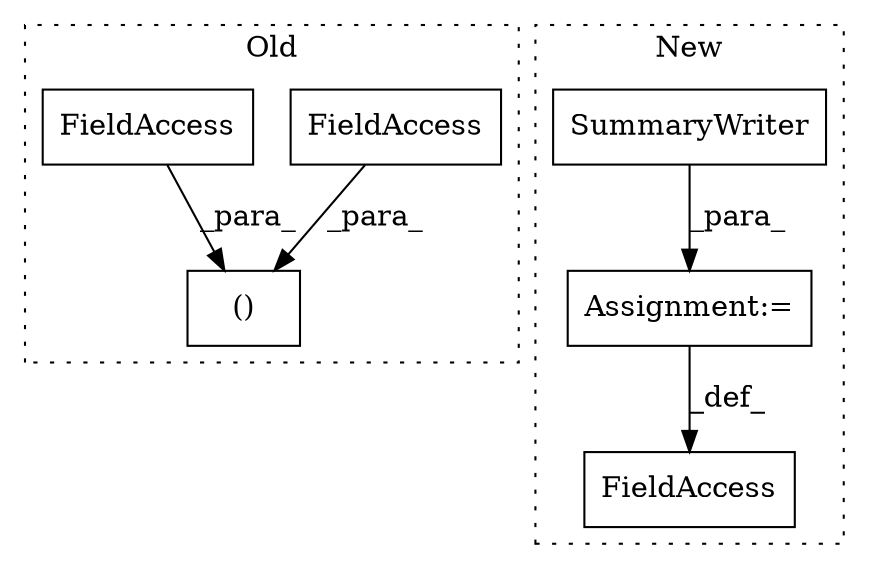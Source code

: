 digraph G {
subgraph cluster0 {
1 [label="()" a="106" s="7938" l="101" shape="box"];
3 [label="FieldAccess" a="22" s="7987" l="17" shape="box"];
6 [label="FieldAccess" a="22" s="8017" l="22" shape="box"];
label = "Old";
style="dotted";
}
subgraph cluster1 {
2 [label="SummaryWriter" a="32" s="8102" l="15" shape="box"];
4 [label="FieldAccess" a="22" s="8095" l="6" shape="box"];
5 [label="Assignment:=" a="7" s="8101" l="1" shape="box"];
label = "New";
style="dotted";
}
2 -> 5 [label="_para_"];
3 -> 1 [label="_para_"];
5 -> 4 [label="_def_"];
6 -> 1 [label="_para_"];
}